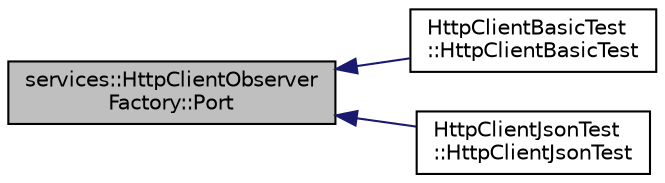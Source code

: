 digraph "services::HttpClientObserverFactory::Port"
{
 // INTERACTIVE_SVG=YES
  edge [fontname="Helvetica",fontsize="10",labelfontname="Helvetica",labelfontsize="10"];
  node [fontname="Helvetica",fontsize="10",shape=record];
  rankdir="LR";
  Node17 [label="services::HttpClientObserver\lFactory::Port",height=0.2,width=0.4,color="black", fillcolor="grey75", style="filled", fontcolor="black"];
  Node17 -> Node18 [dir="back",color="midnightblue",fontsize="10",style="solid",fontname="Helvetica"];
  Node18 [label="HttpClientBasicTest\l::HttpClientBasicTest",height=0.2,width=0.4,color="black", fillcolor="white", style="filled",URL="$dc/dad/class_http_client_basic_test.html#a9d77e46c5394eee171dffbca49833ffc"];
  Node17 -> Node19 [dir="back",color="midnightblue",fontsize="10",style="solid",fontname="Helvetica"];
  Node19 [label="HttpClientJsonTest\l::HttpClientJsonTest",height=0.2,width=0.4,color="black", fillcolor="white", style="filled",URL="$d5/d06/class_http_client_json_test.html#aa00bea486e253e25d40c6c69fc9c86b9"];
}
